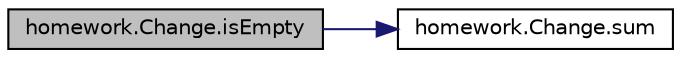 digraph "homework.Change.isEmpty"
{
  edge [fontname="Helvetica",fontsize="10",labelfontname="Helvetica",labelfontsize="10"];
  node [fontname="Helvetica",fontsize="10",shape=record];
  rankdir="LR";
  Node1 [label="homework.Change.isEmpty",height=0.2,width=0.4,color="black", fillcolor="grey75", style="filled", fontcolor="black"];
  Node1 -> Node2 [color="midnightblue",fontsize="10",style="solid",fontname="Helvetica"];
  Node2 [label="homework.Change.sum",height=0.2,width=0.4,color="black", fillcolor="white", style="filled",URL="$classhomework_1_1_change.html#a3440af845c37748236125edaa4802121"];
}
